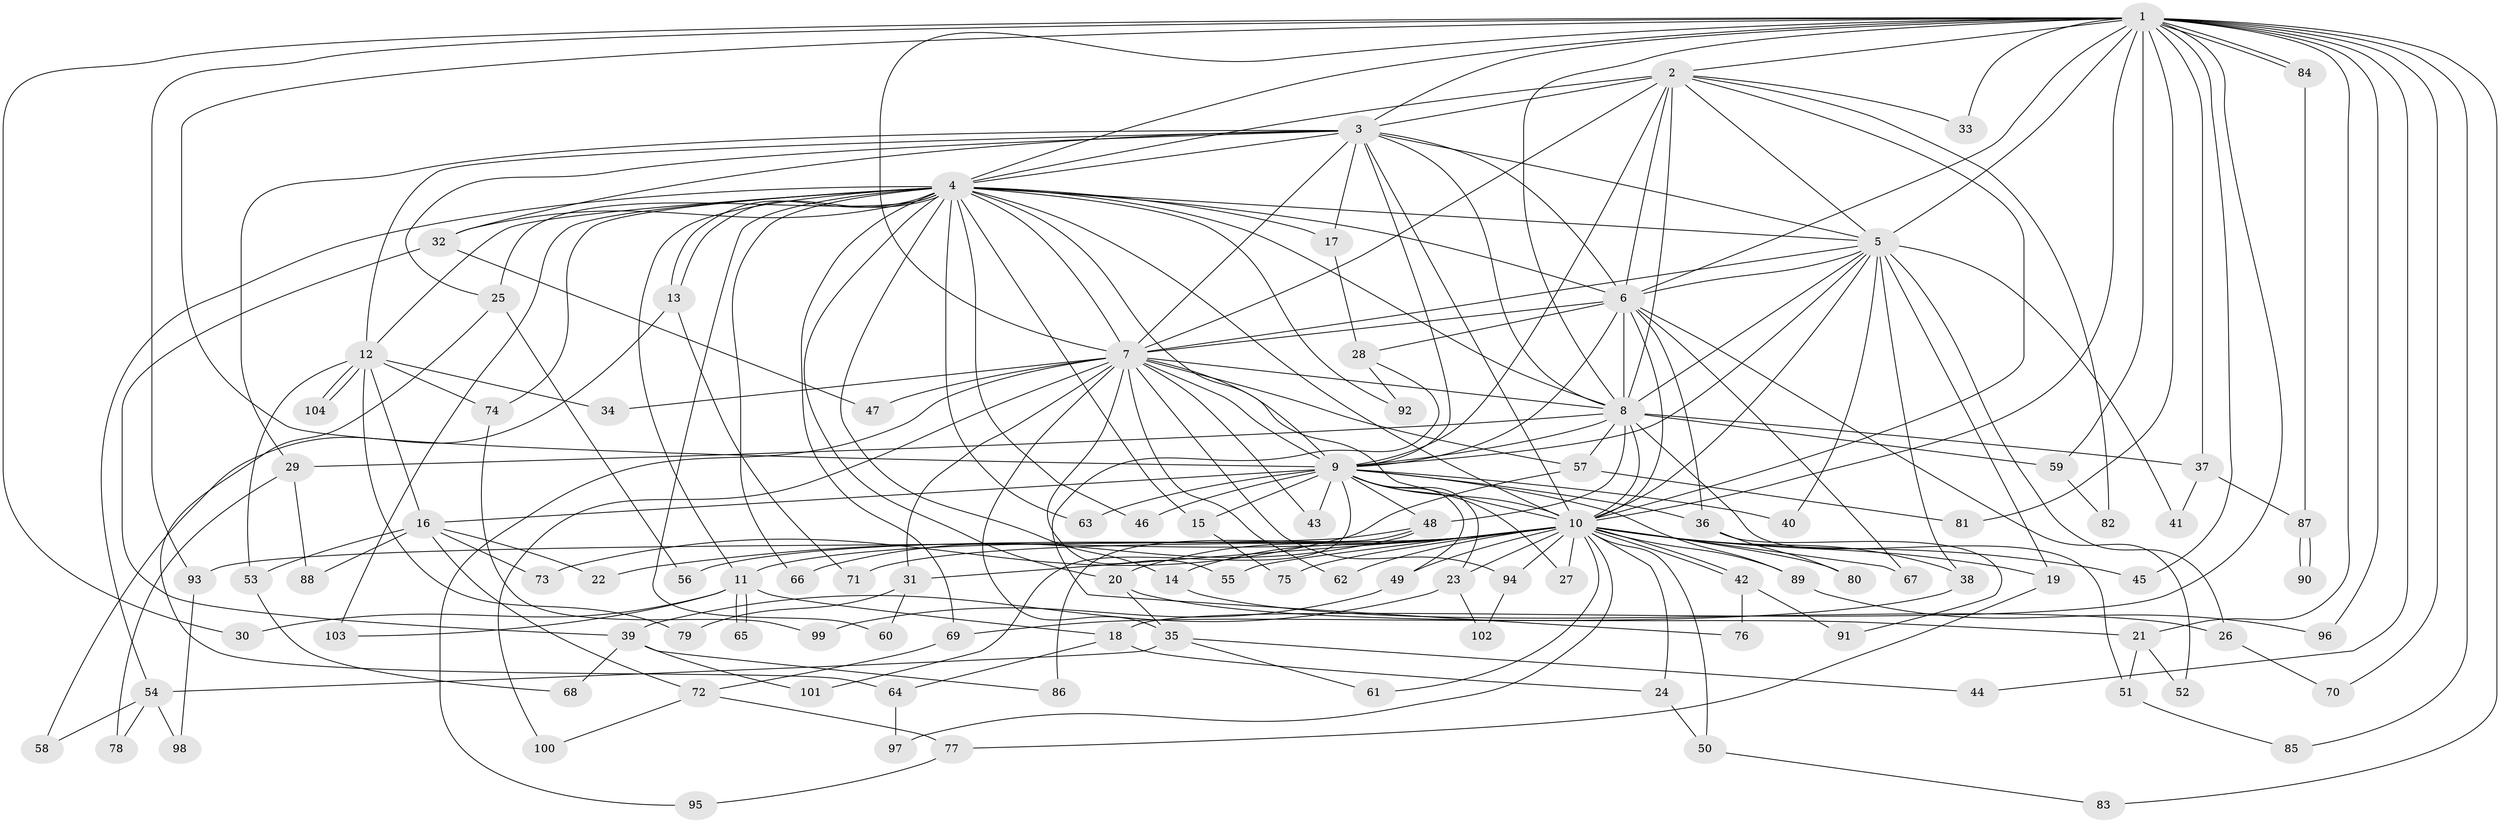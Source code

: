 // Generated by graph-tools (version 1.1) at 2025/01/03/09/25 03:01:33]
// undirected, 104 vertices, 233 edges
graph export_dot {
graph [start="1"]
  node [color=gray90,style=filled];
  1;
  2;
  3;
  4;
  5;
  6;
  7;
  8;
  9;
  10;
  11;
  12;
  13;
  14;
  15;
  16;
  17;
  18;
  19;
  20;
  21;
  22;
  23;
  24;
  25;
  26;
  27;
  28;
  29;
  30;
  31;
  32;
  33;
  34;
  35;
  36;
  37;
  38;
  39;
  40;
  41;
  42;
  43;
  44;
  45;
  46;
  47;
  48;
  49;
  50;
  51;
  52;
  53;
  54;
  55;
  56;
  57;
  58;
  59;
  60;
  61;
  62;
  63;
  64;
  65;
  66;
  67;
  68;
  69;
  70;
  71;
  72;
  73;
  74;
  75;
  76;
  77;
  78;
  79;
  80;
  81;
  82;
  83;
  84;
  85;
  86;
  87;
  88;
  89;
  90;
  91;
  92;
  93;
  94;
  95;
  96;
  97;
  98;
  99;
  100;
  101;
  102;
  103;
  104;
  1 -- 2;
  1 -- 3;
  1 -- 4;
  1 -- 5;
  1 -- 6;
  1 -- 7;
  1 -- 8;
  1 -- 9;
  1 -- 10;
  1 -- 18;
  1 -- 21;
  1 -- 30;
  1 -- 33;
  1 -- 37;
  1 -- 44;
  1 -- 45;
  1 -- 59;
  1 -- 70;
  1 -- 81;
  1 -- 83;
  1 -- 84;
  1 -- 84;
  1 -- 85;
  1 -- 93;
  1 -- 96;
  2 -- 3;
  2 -- 4;
  2 -- 5;
  2 -- 6;
  2 -- 7;
  2 -- 8;
  2 -- 9;
  2 -- 10;
  2 -- 33;
  2 -- 82;
  3 -- 4;
  3 -- 5;
  3 -- 6;
  3 -- 7;
  3 -- 8;
  3 -- 9;
  3 -- 10;
  3 -- 12;
  3 -- 17;
  3 -- 25;
  3 -- 29;
  3 -- 32;
  4 -- 5;
  4 -- 6;
  4 -- 7;
  4 -- 8;
  4 -- 9;
  4 -- 10;
  4 -- 11;
  4 -- 12;
  4 -- 13;
  4 -- 13;
  4 -- 14;
  4 -- 15;
  4 -- 17;
  4 -- 20;
  4 -- 25;
  4 -- 32;
  4 -- 46;
  4 -- 54;
  4 -- 60;
  4 -- 63;
  4 -- 66;
  4 -- 69;
  4 -- 74;
  4 -- 92;
  4 -- 103;
  5 -- 6;
  5 -- 7;
  5 -- 8;
  5 -- 9;
  5 -- 10;
  5 -- 19;
  5 -- 26;
  5 -- 38;
  5 -- 40;
  5 -- 41;
  6 -- 7;
  6 -- 8;
  6 -- 9;
  6 -- 10;
  6 -- 28;
  6 -- 36;
  6 -- 52;
  6 -- 67;
  7 -- 8;
  7 -- 9;
  7 -- 10;
  7 -- 31;
  7 -- 34;
  7 -- 35;
  7 -- 43;
  7 -- 47;
  7 -- 55;
  7 -- 57;
  7 -- 62;
  7 -- 94;
  7 -- 95;
  7 -- 100;
  8 -- 9;
  8 -- 10;
  8 -- 29;
  8 -- 37;
  8 -- 48;
  8 -- 51;
  8 -- 57;
  8 -- 59;
  9 -- 10;
  9 -- 15;
  9 -- 16;
  9 -- 23;
  9 -- 27;
  9 -- 36;
  9 -- 40;
  9 -- 43;
  9 -- 46;
  9 -- 48;
  9 -- 49;
  9 -- 63;
  9 -- 89;
  9 -- 101;
  10 -- 11;
  10 -- 14;
  10 -- 19;
  10 -- 20;
  10 -- 22;
  10 -- 23;
  10 -- 24;
  10 -- 27;
  10 -- 31;
  10 -- 38;
  10 -- 42;
  10 -- 42;
  10 -- 45;
  10 -- 49;
  10 -- 50;
  10 -- 55;
  10 -- 56;
  10 -- 61;
  10 -- 62;
  10 -- 67;
  10 -- 71;
  10 -- 75;
  10 -- 80;
  10 -- 89;
  10 -- 94;
  10 -- 97;
  11 -- 18;
  11 -- 30;
  11 -- 65;
  11 -- 65;
  11 -- 103;
  12 -- 16;
  12 -- 34;
  12 -- 53;
  12 -- 74;
  12 -- 79;
  12 -- 104;
  12 -- 104;
  13 -- 58;
  13 -- 71;
  14 -- 26;
  15 -- 75;
  16 -- 22;
  16 -- 53;
  16 -- 72;
  16 -- 73;
  16 -- 88;
  17 -- 28;
  18 -- 24;
  18 -- 64;
  19 -- 77;
  20 -- 21;
  20 -- 35;
  21 -- 51;
  21 -- 52;
  23 -- 39;
  23 -- 102;
  24 -- 50;
  25 -- 56;
  25 -- 64;
  26 -- 70;
  28 -- 76;
  28 -- 92;
  29 -- 78;
  29 -- 88;
  31 -- 60;
  31 -- 79;
  32 -- 39;
  32 -- 47;
  35 -- 44;
  35 -- 54;
  35 -- 61;
  36 -- 80;
  36 -- 91;
  37 -- 41;
  37 -- 87;
  38 -- 69;
  39 -- 68;
  39 -- 86;
  39 -- 101;
  42 -- 76;
  42 -- 91;
  48 -- 66;
  48 -- 86;
  48 -- 93;
  49 -- 99;
  50 -- 83;
  51 -- 85;
  53 -- 68;
  54 -- 58;
  54 -- 78;
  54 -- 98;
  57 -- 73;
  57 -- 81;
  59 -- 82;
  64 -- 97;
  69 -- 72;
  72 -- 77;
  72 -- 100;
  74 -- 99;
  77 -- 95;
  84 -- 87;
  87 -- 90;
  87 -- 90;
  89 -- 96;
  93 -- 98;
  94 -- 102;
}
